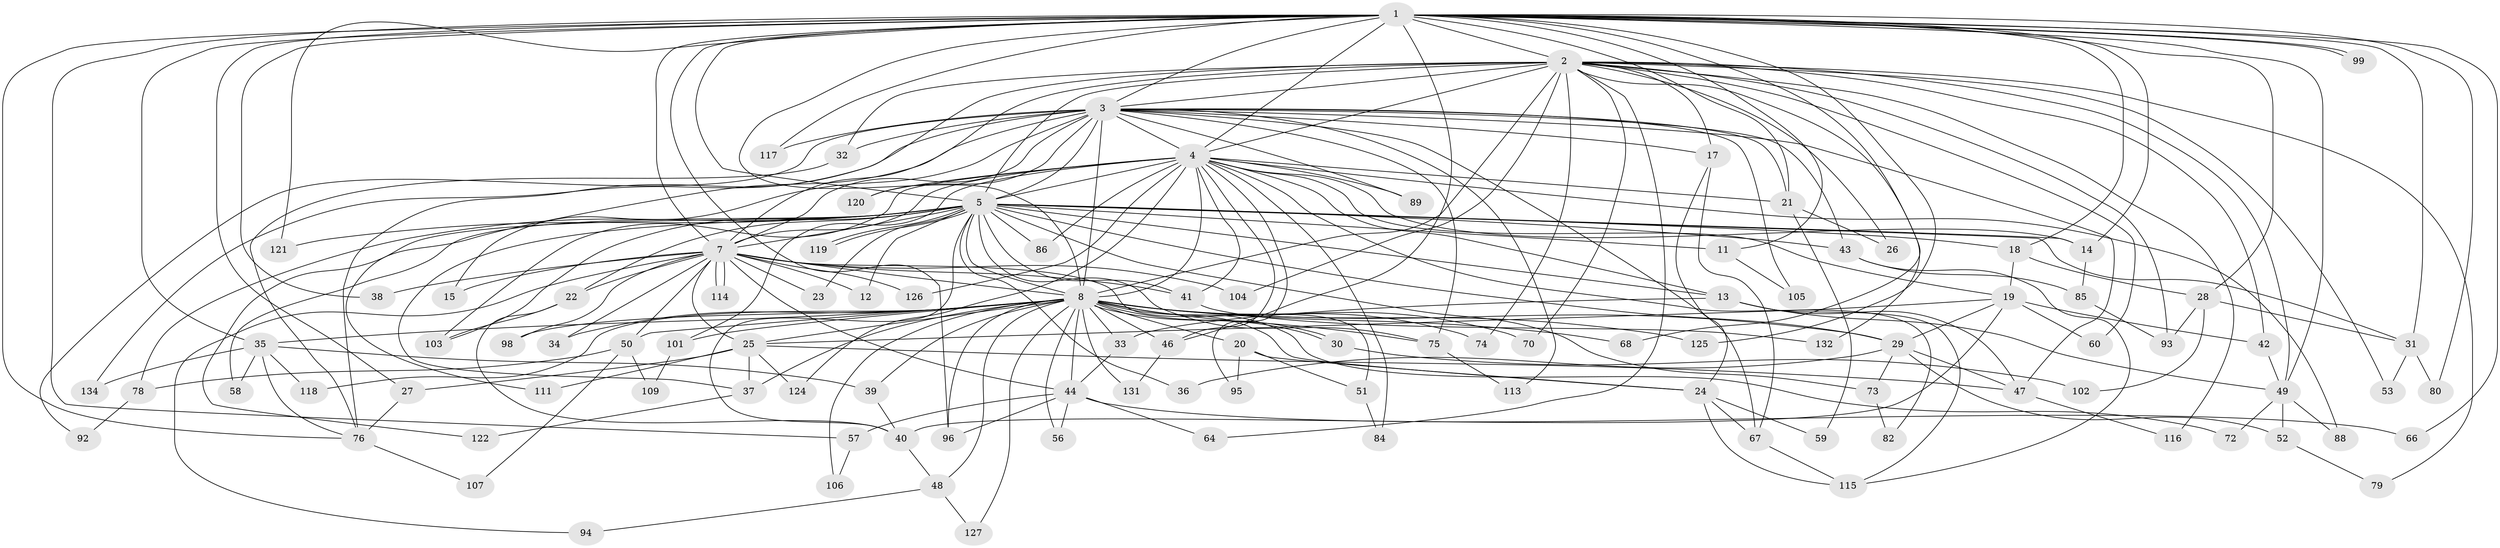 // original degree distribution, {32: 0.007246376811594203, 26: 0.007246376811594203, 18: 0.007246376811594203, 25: 0.014492753623188406, 19: 0.007246376811594203, 16: 0.007246376811594203, 28: 0.007246376811594203, 24: 0.007246376811594203, 23: 0.007246376811594203, 3: 0.21014492753623187, 2: 0.5144927536231884, 7: 0.014492753623188406, 4: 0.11594202898550725, 5: 0.036231884057971016, 6: 0.021739130434782608, 8: 0.014492753623188406}
// Generated by graph-tools (version 1.1) at 2025/11/02/27/25 16:11:04]
// undirected, 105 vertices, 242 edges
graph export_dot {
graph [start="1"]
  node [color=gray90,style=filled];
  1 [super="+83"];
  2 [super="+137"];
  3 [super="+6"];
  4 [super="+61"];
  5 [super="+9"];
  7 [super="+100"];
  8 [super="+10"];
  11;
  12;
  13 [super="+128"];
  14 [super="+16"];
  15;
  17;
  18;
  19 [super="+133"];
  20 [super="+90"];
  21 [super="+129"];
  22 [super="+138"];
  23;
  24;
  25 [super="+69"];
  26;
  27;
  28 [super="+97"];
  29 [super="+63"];
  30;
  31 [super="+71"];
  32 [super="+110"];
  33;
  34;
  35 [super="+87"];
  36;
  37 [super="+77"];
  38;
  39;
  40 [super="+108"];
  41 [super="+45"];
  42;
  43;
  44 [super="+55"];
  46 [super="+65"];
  47 [super="+136"];
  48;
  49 [super="+54"];
  50 [super="+62"];
  51;
  52;
  53;
  56;
  57;
  58;
  59;
  60;
  64;
  66;
  67 [super="+112"];
  68;
  70;
  72;
  73;
  74;
  75 [super="+91"];
  76 [super="+81"];
  78;
  79;
  80;
  82;
  84;
  85;
  86;
  88;
  89;
  92;
  93;
  94;
  95;
  96 [super="+130"];
  98;
  99;
  101;
  102;
  103 [super="+123"];
  104;
  105;
  106;
  107;
  109;
  111;
  113;
  114;
  115 [super="+135"];
  116;
  117;
  118;
  119;
  120;
  121;
  122;
  124;
  125;
  126;
  127;
  131;
  132;
  134;
  1 -- 2 [weight=2];
  1 -- 3 [weight=2];
  1 -- 4;
  1 -- 5 [weight=2];
  1 -- 7;
  1 -- 8 [weight=2];
  1 -- 11;
  1 -- 14;
  1 -- 18;
  1 -- 21;
  1 -- 27;
  1 -- 28;
  1 -- 31;
  1 -- 35;
  1 -- 38;
  1 -- 57;
  1 -- 66;
  1 -- 68;
  1 -- 76;
  1 -- 80;
  1 -- 99;
  1 -- 99;
  1 -- 117;
  1 -- 121;
  1 -- 125;
  1 -- 49;
  1 -- 46;
  1 -- 96;
  2 -- 3 [weight=2];
  2 -- 4;
  2 -- 5 [weight=2];
  2 -- 7;
  2 -- 8 [weight=2];
  2 -- 17;
  2 -- 26;
  2 -- 32;
  2 -- 42;
  2 -- 49;
  2 -- 53;
  2 -- 60;
  2 -- 64;
  2 -- 70;
  2 -- 74;
  2 -- 79;
  2 -- 93;
  2 -- 104;
  2 -- 116;
  2 -- 132;
  2 -- 76;
  3 -- 4 [weight=2];
  3 -- 5 [weight=4];
  3 -- 7 [weight=2];
  3 -- 8 [weight=4];
  3 -- 15;
  3 -- 17;
  3 -- 32;
  3 -- 75;
  3 -- 89;
  3 -- 92;
  3 -- 105;
  3 -- 117;
  3 -- 134;
  3 -- 67;
  3 -- 43;
  3 -- 47;
  3 -- 111;
  3 -- 113;
  3 -- 21;
  3 -- 120;
  4 -- 5 [weight=2];
  4 -- 7;
  4 -- 8 [weight=2];
  4 -- 14;
  4 -- 19;
  4 -- 21;
  4 -- 46;
  4 -- 82;
  4 -- 84;
  4 -- 86;
  4 -- 88;
  4 -- 89;
  4 -- 95;
  4 -- 101;
  4 -- 103;
  4 -- 120;
  4 -- 124;
  4 -- 13;
  4 -- 126;
  4 -- 41;
  5 -- 7 [weight=2];
  5 -- 8 [weight=4];
  5 -- 13 [weight=2];
  5 -- 29;
  5 -- 41;
  5 -- 58;
  5 -- 73;
  5 -- 86;
  5 -- 119;
  5 -- 119;
  5 -- 121;
  5 -- 122;
  5 -- 11;
  5 -- 12;
  5 -- 78;
  5 -- 18;
  5 -- 22;
  5 -- 23;
  5 -- 36;
  5 -- 37;
  5 -- 40;
  5 -- 43;
  5 -- 103;
  5 -- 14;
  5 -- 75;
  5 -- 31;
  7 -- 8 [weight=2];
  7 -- 12;
  7 -- 15;
  7 -- 22;
  7 -- 23;
  7 -- 25;
  7 -- 34;
  7 -- 38;
  7 -- 41;
  7 -- 50 [weight=2];
  7 -- 51;
  7 -- 94;
  7 -- 98;
  7 -- 114;
  7 -- 114;
  7 -- 126;
  7 -- 104;
  7 -- 44;
  8 -- 20 [weight=2];
  8 -- 24;
  8 -- 30;
  8 -- 30;
  8 -- 48;
  8 -- 50;
  8 -- 56;
  8 -- 68;
  8 -- 70;
  8 -- 75;
  8 -- 96;
  8 -- 98;
  8 -- 101;
  8 -- 106;
  8 -- 125;
  8 -- 127;
  8 -- 131;
  8 -- 72;
  8 -- 74;
  8 -- 25;
  8 -- 29;
  8 -- 33;
  8 -- 34;
  8 -- 35;
  8 -- 37;
  8 -- 39;
  8 -- 44;
  8 -- 46;
  8 -- 118;
  11 -- 105;
  13 -- 33;
  13 -- 49;
  13 -- 115;
  13 -- 47;
  14 -- 85;
  17 -- 24;
  17 -- 67;
  18 -- 19;
  18 -- 28;
  19 -- 40;
  19 -- 42;
  19 -- 60;
  19 -- 29;
  19 -- 25;
  20 -- 51;
  20 -- 24;
  20 -- 95;
  21 -- 26;
  21 -- 59;
  22 -- 103;
  22 -- 40;
  24 -- 59;
  24 -- 67;
  24 -- 115;
  25 -- 27;
  25 -- 47;
  25 -- 111;
  25 -- 124;
  25 -- 37;
  27 -- 76;
  28 -- 31;
  28 -- 102;
  28 -- 93;
  29 -- 36;
  29 -- 52;
  29 -- 73;
  29 -- 47;
  30 -- 102;
  31 -- 53;
  31 -- 80;
  32 -- 76;
  33 -- 44;
  35 -- 39;
  35 -- 58;
  35 -- 118;
  35 -- 76;
  35 -- 134;
  37 -- 122;
  39 -- 40;
  40 -- 48;
  41 -- 132;
  42 -- 49;
  43 -- 85;
  43 -- 115;
  44 -- 56;
  44 -- 57;
  44 -- 64;
  44 -- 66;
  44 -- 96;
  46 -- 131;
  47 -- 116;
  48 -- 94;
  48 -- 127;
  49 -- 52;
  49 -- 72;
  49 -- 88;
  50 -- 78;
  50 -- 107;
  50 -- 109;
  51 -- 84;
  52 -- 79;
  57 -- 106;
  67 -- 115;
  73 -- 82;
  75 -- 113;
  76 -- 107;
  78 -- 92;
  85 -- 93;
  101 -- 109;
}
